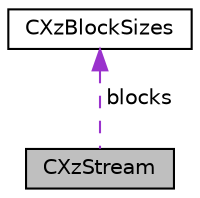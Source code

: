 digraph "CXzStream"
{
 // LATEX_PDF_SIZE
  edge [fontname="Helvetica",fontsize="10",labelfontname="Helvetica",labelfontsize="10"];
  node [fontname="Helvetica",fontsize="10",shape=record];
  Node1 [label="CXzStream",height=0.2,width=0.4,color="black", fillcolor="grey75", style="filled", fontcolor="black",tooltip=" "];
  Node2 -> Node1 [dir="back",color="darkorchid3",fontsize="10",style="dashed",label=" blocks" ];
  Node2 [label="CXzBlockSizes",height=0.2,width=0.4,color="black", fillcolor="white", style="filled",URL="$struct_c_xz_block_sizes.html",tooltip=" "];
}
